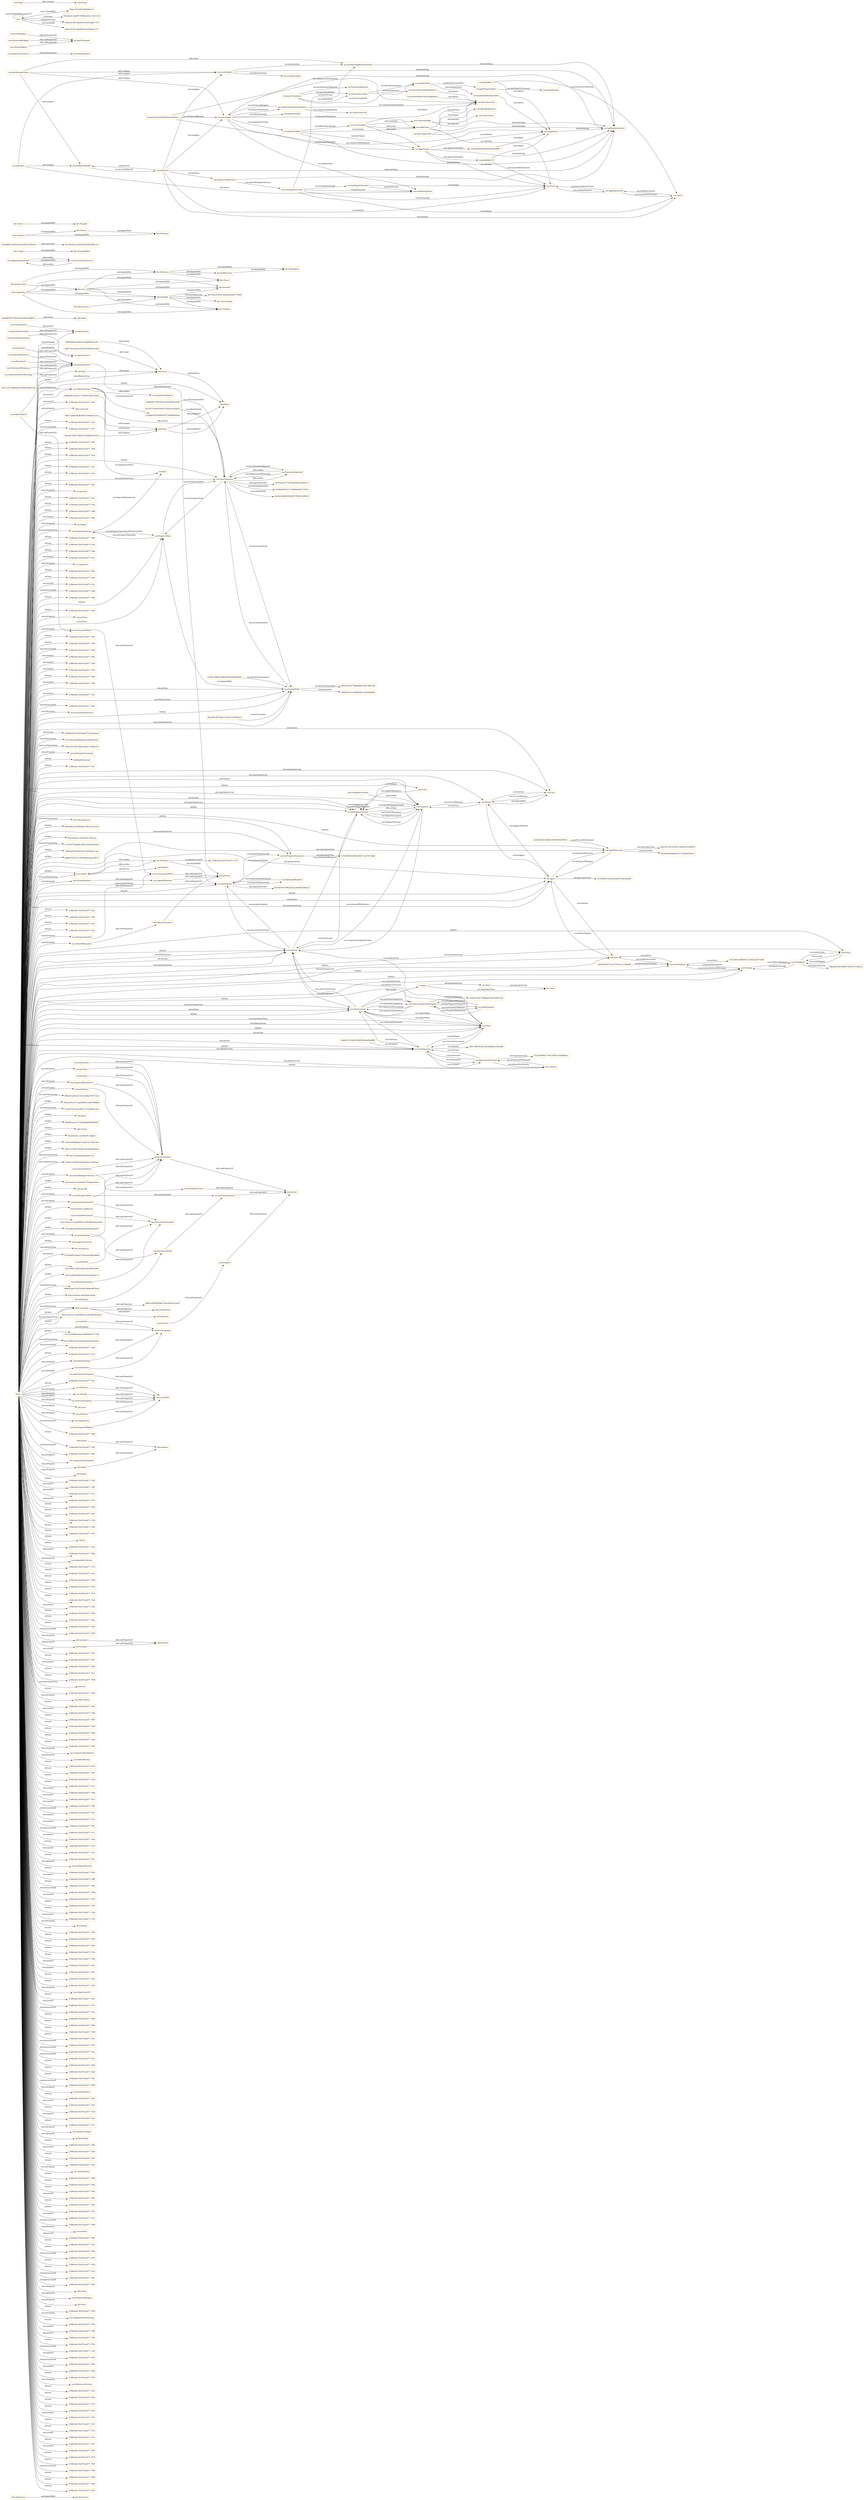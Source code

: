 digraph ar2dtool_diagram { 
rankdir=LR;
size="1501"
node [shape = rectangle, color="orange"]; "bhv:Dominance" "afb0170b16ae61f3b502109b5d632ab4" "odrl:Action" "7b9b89cd43210f3180a8772212e6aea9" "831194ba1ff5f49e0b14ce04f012015f" "odrl:LeftOperand" "192b163e7f5a7082eceb8a112949c255" "odrl:RightOperand" "9ba346a387784ba7125faf17d298a91a" "25f0d03677d635f6c2aa9ad50621d590" "vae:PropertyTaxonomy" "bhv:PersonalFocus" "bhv:Hedonism" "d84e49bac2919fbb6de748acb352a759" "1e730d9db3e63f3a689172a333f13d40" "vae:NodeImportance" "1ca9dae5d7dc0d939a3f734449bdd2ee" "http://xmlns.com/foaf/0.1/Person" "bhv:Universalism" "96aeab78ebe7cdb0ce1c2db06eae2b5b" "a17d35275ab669128f14c21a818c4d41" "vae:Value" "bhv:Stimulation" "odrl:Policy" "bhv:Achievement" "bhv:Value" "7bd8e2497846a476ac752f5de9c5c3ac" "b95e547a812e236315994901ab2f8039" "a627ce2073f6ebdacf79b940556b23a9" "odrl:Operator" "68d8c03d257e114f7edf20424a218973" "b97822a0e377d7f56fd5d041fa992175" "vae:VaeProperty" "ad5bd8383d328d8a70f4f5059429fb21" "406a3f1a2db3213e53a39bae792715a0" "vae:Outcome" "d02c72487f93527a6198a082e356546b" "http://www.w3.org/2006/vcard/ns#Agent" "vae:MultiInputOutcome" "vae:AlignmentStatement" "bhv:Dependability" "51d3407651bb1ad672e7355db9c2a5bc" "ae4182cb6c14c5016f58349050f612c1" "bhv:Caring" "ed86a08a73e4e311178b767edee76503" "odrl:Asset" "bhv:Nature" "vae:Generalization" "0a88c8062aa8abb142afbf6f30c8a29c" "vae:Context" "vae:VaeStatement" "vae:ActionOnState" "3e192dd531e820cee2ad75c28cda380c" "7e5a5e9df9b1779c2188531d3d6bfda6" "dul:Agent" "vae:ValueTaxonomy" "f909f63eae3117c44b6db89fc9690887" "bhv:Security" "vae:ConceptNode" "e50bbd181f4c115c86684eb917cf5efc" "rdfs:Literal" "bhv:Tolerance" "vae:System" "bhv:Humility" "98d5a109508b3bfe734a14d5b1a14c6c" "dee4ec5bd620456e87478b612cd86c55" "http://xmlns.com/foaf/0.1/Agent" "odrl:Party" "158ac0a00fb6abb75cd24141744278c4" "14315494108069675c595932f2871806" "vae:Norm" "34610ce7b5fe19a642128c4498dbdb3b" "bhv:GrowthAndAnxietyFree" "b359015c59656265edeb818a33ff7bbc" "fad2466504178f53e9a10401ba0f821e" "vae:User" "vae:Sequence" "vae:AgentStatement" "http://xmlns.com/foaf/0.1/Organization" "bhv:Tradition" "vae:VaeObject" "vc:Value" "8d7a67d67348b2e50a1a0d4841868a33" "b9a6c32752ab250440822a0a49e66ff8" "vae:TaxonomyAlignment" "xsd:anyURI" "vae:Strategy" "ea506c308807af00bc9820e483684295" "bhv:Benevolence" "vae:Agent" "80f5423818778dbd9402c4bcc368c1b0" "vae:FinalInputOutcome" "bhv:Conformity" "vae:Action" "http://schema.org/Person" "http://www.w3.org/2006/vcard/ns#Organization" "072acf4fc8aad0b459cdba0306ada639" "ff6d17da8e656d83987f379402ec1e3e" "bhv:Resources" "4ef7d3ac23e95231fb6b2b24de779869" "83a8488f7be445d55cf224935074618e" "vae:AwarenessStatement" "vae:ActingAgent" "odrl:LogicalConstraint" "vae:ValueConcept" "vae:PropertyNode" "vae:ValueProperty" "vae:ValueComparisonStatement" "dul:Event" "e8369124af17406bbdd7481818f57aaf" "vae:Criterion" "bhv:Thought" "58beb52f1fec440bf7c6d3b7b136b2c2" "vae:State" "bhv:Face" "vae:VaePropertyStatement" "2fd56f0edb475cfa7795eaea7c390668" "bhv:SocialFocus" "54726d497b3da43735b1bdc596ea9b64" "e004e97ace4c3d9dd3d1c5aa83f6b8dd" "odrl:Constraint" "vae:OptimizedProperty" "182c938d7c29852fb69a3dc6f40ce86d" "bhv:Action" "edc3cacf6d634f0b5e91dd554a0d0e72" "odrl:Rule" "bhv:Power" "vae:ImportanceRelation" "88845d2ad15021914d3c80b4c987de0e" "be534715ee912ef41d7183eeace2de03" "http://schema.org/Organization" "48343fab304bd0ab7fc7edc88e65d1e5" "http://www.w3.org/2006/vcard/ns#Individual" "37314278288ceb0232b80082fd71776b" "vae:ArgumentStatement" "bhv:SelfDirection" "bhv:Concern" "bhv:SelfProtectionAndAnxietyAvoidance" ; /*classes style*/
	"bhv:Action" -> "bhv:Thought" [ label = "owl:disjointWith" ];
	"vae:isInputOfSequence" -> "dul:isProperPartOf" [ label = "rdfs:subPropertyOf" ];
	"dul:isProperPartOf" -> "dul:isPartOf" [ label = "rdfs:subPropertyOf" ];
	"vae:hasConceptNode" -> "vae:hasTaxonomyNode" [ label = "rdfs:subPropertyOf" ];
	"vae:ConceptNode" -> "vae:PropertyNode" [ label = "owl:disjointWith" ];
	"vae:argumentAlign" -> "vae:criterionAlign" [ label = "vae:isBasedOnCriterion" ];
	"vae:argumentAlign" -> "vae:alignPremise" [ label = "vae:hasPremise" ];
	"vae:argumentAlign" -> "vae:alignClaim" [ label = "vae:hasClaim" ];
	"vae:argumentAlign" -> "vae:taxProblemContext" [ label = "dul:hasSetting" ];
	"vae:isTaxonomyNodeOf" -> "dul:isPartOf" [ label = "rdfs:subPropertyOf" ];
	"vae:proposesStatement" -> "dul:conceptualizes" [ label = "rdfs:subPropertyOf" ];
	"vae:ArgumentStatement" -> "7e5a5e9df9b1779c2188531d3d6bfda6" [ label = "owl:equivalentClass" ];
	"vae:hasTaxonomyNode" -> "dul:hasPart" [ label = "rdfs:subPropertyOf" ];
	"vae:giniPropertyNode" -> "vae:giniIndexProp" [ label = "vae:hasPropertyTaxonomy" ];
	"vae:benvolenceNodeImportance" -> "vae:benevolenceTax" [ label = "dul:isAbout" ];
	"vae:directlyGeneralizes" -> "vae:generalizes" [ label = "rdfs:subPropertyOf" ];
	"vae:multiInputOutcome2" -> "vae:actOfPayingTaxes" [ label = "vae:hasOutcome" ];
	"vae:multiInputOutcome2" -> "vae:state2" [ label = "vae:hasInput" ];
	"bhv:Hedonism" -> "bhv:Stimulation" [ label = "owl:disjointWith" ];
	"bhv:Hedonism" -> "bhv:SelfDirection" [ label = "owl:disjointWith" ];
	"bhv:Hedonism" -> "bhv:Power" [ label = "owl:disjointWith" ];
	"vae:isPremiseOf" -> "dul:isProperPartOf" [ label = "rdfs:subPropertyOf" ];
	"vae:isTestedInStatement" -> "vae:isPresentInStatement" [ label = "rdfs:subPropertyOf" ];
	"vae:giniIndex0_3" -> "vae:state1" [ label = "vae:measuredOnOutcome" ];
	"vae:giniIndex0_3" -> "vae:equalityTax" [ label = "dul:isAbout" ];
	"vae:madeByAgent" -> "dul:hasParticipant" [ label = "rdfs:subPropertyOf" ];
	"vae:isOutcomeOfSequence" -> "dul:isProperPartOf" [ label = "rdfs:subPropertyOf" ];
	"vae:hasInput" -> "dul:hasProperPart" [ label = "rdfs:subPropertyOf" ];
	"vae:hasUser" -> "vae:hasAgent" [ label = "rdfs:subPropertyOf" ];
	"vae:equalityTax" -> "vae:taxProblemContext" [ label = "dul:hasSetting" ];
	"bhv:SelfDirection" -> "bhv:Stimulation" [ label = "owl:disjointWith" ];
	"vae:hasActionOnState" -> "dul:hasProperPart" [ label = "rdfs:subPropertyOf" ];
	"vae:AgentStatement" -> "b95e547a812e236315994901ab2f8039" [ label = "owl:equivalentClass" ];
	"vae:hasPropertyNode" -> "vae:hasTaxonomyNode" [ label = "rdfs:subPropertyOf" ];
	"vae:hasPropertyNode" -> "dul:hasProperPart" [ label = "rdfs:subPropertyOf" ];
	"vae:payMinimumTaxes" -> "vae:problemModeller" [ label = "odrl:assigner" ];
	"vae:payMinimumTaxes" -> "vae:payerAgent" [ label = "odrl:assignee" ];
	"vae:payMinimumTaxes" -> "vae:evaderAgent" [ label = "odrl:assignee" ];
	"vae:payMinimumTaxes" -> "vae:actOfPayingMiniumumTaxes" [ label = "odrl:action" ];
	"vae:equalityNode" -> "vae:equalityNodeImportance" [ label = "vae:hasImportance" ];
	"vae:equalityNode" -> "vae:giniPropertyNode" [ label = "vae:directlyGeneralizes" ];
	"vae:hasPropertyOfSuperior" -> "vae:coversItem" [ label = "rdfs:subPropertyOf" ];
	"vae:isPropertyNodeOf" -> "vae:isTaxonomyNodeOf" [ label = "rdfs:subPropertyOf" ];
	"vae:hasOutcome" -> "dul:hasProperPart" [ label = "rdfs:subPropertyOf" ];
	"vae:alignPremise" -> "vae:equalityTax" [ label = "vae:withValue" ];
	"vae:alignPremise" -> "vae:state2" [ label = "vae:onEntity" ];
	"vae:alignPremise" -> "vae:giniIndexSatisfiedThreshold0_7" [ label = "vae:expressesProperty" ];
	"vae:alignPremise" -> "vae:giniIndex0_9" [ label = "vae:expressesProperty" ];
	"vae:alignPremise" -> "vae:taxProblemContext" [ label = "dul:hasSetting" ];
	"bhv:Dominance" -> "bhv:Resources" [ label = "owl:disjointWith" ];
	"vae:isEntityOf" -> "vae:isPresentInStatement" [ label = "rdfs:subPropertyOf" ];
	"vae:Value" -> "bhv:Value" [ label = "owl:equivalentClass" ];
	"vae:MultiInputOutcome" -> "vae:Sequence" [ label = "rdfs:seeAlso" ];
	"vae:propertyExpressedAt" -> "vae:isPresentInStatement" [ label = "rdfs:subPropertyOf" ];
	"vae:payerAgent" -> "vae:importanceRelationTaxPayer" [ label = "vae:proposesStatement" ];
	"vae:payerAgent" -> "vae:argumentAlign" [ label = "vae:proposesStatement" ];
	"vae:payerAgent" -> "vae:alignPremise" [ label = "vae:proposesStatement" ];
	"vae:payerAgent" -> "vae:alignClaim" [ label = "vae:proposesStatement" ];
	"vae:payerAgent" -> "vae:actOfPayingTaxes" [ label = "vae:makesAction" ];
	"vae:payerAgent" -> "vae:payerStrategy" [ label = "vae:followsStrategy" ];
	"vae:payerAgent" -> "vae:taxProblemContext" [ label = "dul:hasSetting" ];
	"vae:hasState" -> "dul:isParticipantIn" [ label = "rdfs:subPropertyOf" ];
	"vae:AwarenessStatement" -> "vae:AlignmentStatement" [ label = "rdfs:seeAlso" ];
	"vae:isConceptNodeOf" -> "vae:isTaxonomyNodeOf" [ label = "rdfs:subPropertyOf" ];
	"bhv:Caring" -> "bhv:Dependability" [ label = "owl:disjointWith" ];
	"vae:payTaxes" -> "vae:problemModeller" [ label = "odrl:assigner" ];
	"vae:payTaxes" -> "vae:evaderAgent" [ label = "odrl:assignee" ];
	"vae:payTaxes" -> "vae:actOfPayingTaxes" [ label = "odrl:action" ];
	"vae:hasRootNode" -> "vae:hasConceptNode" [ label = "rdfs:subPropertyOf" ];
	"vae:hasRootNode" -> "dul:hasProperPart" [ label = "rdfs:subPropertyOf" ];
	"vae:isAgentOfSystem" -> "dul:isPartOf" [ label = "rdfs:subPropertyOf" ];
	"vae:aggregationSum" -> "vae:state2" [ label = "vae:measuredOnOutcome" ];
	"vae:aggregationSum" -> "vae:state1" [ label = "vae:measuredOnOutcome" ];
	"vae:ValueConcept" -> "vc:Value" [ label = "rdfs:seeAlso" ];
	"vae:state1" -> "vae:aggregationSum" [ label = "vae:satisfiesProperty" ];
	"vae:ActingAgent" -> "58beb52f1fec440bf7c6d3b7b136b2c2" [ label = "owl:equivalentClass" ];
	"vae:isInputOutcomeOf" -> "dul:isPartOf" [ label = "rdfs:subPropertyOf" ];
	"bhv:Concern" -> "bhv:Tolerance" [ label = "owl:disjointWith" ];
	"bhv:Concern" -> "bhv:Nature" [ label = "owl:disjointWith" ];
	"vae:payerTaxonomy" -> "vae:taxonomAlignment" [ label = "vae:hasTaxonomyAlignment" ];
	"vae:payerTaxonomy" -> "vae:benevolenceNode" [ label = "vae:hasRootNode" ];
	"vae:payerTaxonomy" -> "vae:equalityNode" [ label = "vae:hasConceptNode" ];
	"vae:payerTaxonomy" -> "vae:benevolenceNode" [ label = "vae:hasConceptNode" ];
	"vae:giniIndex0_9" -> "vae:state2" [ label = "vae:measuredOnOutcome" ];
	"vae:giniIndex0_9" -> "vae:equalityTax" [ label = "dul:isAbout" ];
	"vae:isRootNodeOf" -> "vae:isConceptNodeOf" [ label = "rdfs:subPropertyOf" ];
	"vae:isRootNodeOf" -> "dul:isProperPartOf" [ label = "rdfs:subPropertyOf" ];
	"vae:problemModeller" -> "vae:taxSystem" [ label = "vae:isUserOfSystem" ];
	"vae:expressesProperty" -> "vae:coversItem" [ label = "rdfs:subPropertyOf" ];
	"vae:directlyParticularizes" -> "vae:particularizes" [ label = "rdfs:subPropertyOf" ];
	"vae:taxSystem" -> "vae:problemModeller" [ label = "vae:hasUser" ];
	"vae:taxSystem" -> "vae:sequenceOfOutcomes" [ label = "vae:hasTrace" ];
	"vae:taxSystem" -> "vae:state2" [ label = "vae:hasState" ];
	"vae:taxSystem" -> "vae:state1" [ label = "vae:hasState" ];
	"vae:taxSystem" -> "vae:payerAgent" [ label = "vae:hasAgent" ];
	"vae:taxSystem" -> "vae:evaderAgent" [ label = "vae:hasAgent" ];
	"vae:taxSystem" -> "vae:taxProblemContext" [ label = "dul:hasSetting" ];
	"vae:hasAgent" -> "dul:hasPart" [ label = "rdfs:subPropertyOf" ];
	"vae:isFollowedByAgent" -> "dul:hasParticipant" [ label = "rdfs:subPropertyOf" ];
	"bhv:Nature" -> "bhv:Tolerance" [ label = "owl:disjointWith" ];
	"vae:criterionAlign" -> "vae:alignPremise" [ label = "odrl:target" ];
	"vae:criterionAlign" -> "vae:constraintAlign" [ label = "odrl:constraint" ];
	"vae:criterionAlign" -> "vae:alignClaim" [ label = "odrl:action" ];
	"vae:criterionAlign" -> "vae:benevolenceTax" [ label = "dul:isAbout" ];
	"vae:ValueComparisonStatement" -> "e8369124af17406bbdd7481818f57aaf" [ label = "owl:equivalentClass" ];
	"vae:ValueTaxonomy" -> "vae:TaxonomyAlignment" [ label = "rdfs:seeAlso" ];
	"vae:ValueTaxonomy" -> "b97822a0e377d7f56fd5d041fa992175" [ label = "owl:equivalentClass" ];
	"vae:importanceRelationTaxPayer" -> "vae:payerAgent" [ label = "vae:isProposedByAgent" ];
	"vae:importanceRelationTaxPayer" -> "vae:benevolenceTax" [ label = "vae:comparisonHasSuperior" ];
	"vae:importanceRelationTaxPayer" -> "vae:achievementTax" [ label = "vae:comparisonHasInferior" ];
	"vae:System" -> "vae:User" [ label = "owl:disjointWith" ];
	"vae:followsStrategy" -> "dul:isParticipantIn" [ label = "rdfs:subPropertyOf" ];
	"vae:hasPropertyOfInferior" -> "vae:coversItem" [ label = "rdfs:subPropertyOf" ];
	"vae:composedBySequence" -> "dul:hasProperPart" [ label = "rdfs:subPropertyOf" ];
	"vae:isActionOnStateOfStrategy" -> "dul:isProperPartOf" [ label = "rdfs:subPropertyOf" ];
	"dul:hasProperPart" -> "dul:hasPart" [ label = "rdfs:subPropertyOf" ];
	"vae:startsWithInputOutcome" -> "vae:hasInputOutcome" [ label = "rdfs:subPropertyOf" ];
	"vae:startsWithInputOutcome" -> "dul:hasProperPart" [ label = "rdfs:subPropertyOf" ];
	"bhv:Humility" -> "bhv:Universalism" [ label = "owl:disjointWith" ];
	"bhv:Humility" -> "bhv:Tradition" [ label = "owl:disjointWith" ];
	"bhv:Humility" -> "bhv:Security" [ label = "owl:disjointWith" ];
	"bhv:Humility" -> "4ef7d3ac23e95231fb6b2b24de779869" [ label = "owl:equivalentClass" ];
	"vae:FinalInputOutcome" -> "vae:Sequence" [ label = "rdfs:seeAlso" ];
	"odrl:target" -> "odrl:relation" [ label = "rdfs:subPropertyOf" ];
	"vae:benevolenceDef" -> "vae:benevolenceTax" [ label = "dul:satisfies" ];
	"vae:benevolenceDef" -> "vae:taxProblemContext" [ label = "dul:hasSetting" ];
	"vae:makesAction" -> "dul:isParticipantIn" [ label = "rdfs:subPropertyOf" ];
	"vae:withValue" -> "vae:coversItem" [ label = "rdfs:subPropertyOf" ];
	"vae:constraintAlign" -> "vae:sameContext" [ label = "odrl:operator" ];
	"vae:constraintAlign" -> "vae:logicalImplication" [ label = "odrl:operator" ];
	"vae:VaeObject" -> "vae:Context" [ label = "rdfs:seeAlso" ];
	"vae:VaeObject" -> "-2398cda9:18c67b2a677:-7f7f" [ label = "owl:disjointUnionOf" ];
	"vae:VaeObject" -> "vae:VaeProperty" [ label = "owl:disjointWith" ];
	"vae:TaxonomyAlignment" -> "vae:ValueTaxonomy" [ label = "rdfs:seeAlso" ];
	"vae:generalizationRelationTaxPayer" -> "vae:payerAgent" [ label = "vae:isProposedByAgent" ];
	"vae:generalizationRelationTaxPayer" -> "vae:benevolenceTax" [ label = "vae:comparisonHasSuperior" ];
	"vae:generalizationRelationTaxPayer" -> "vae:equalityTax" [ label = "vae:comparisonHasInferior" ];
	"bhv:Achievement" -> "bhv:Hedonism" [ label = "owl:disjointWith" ];
	"bhv:Achievement" -> "bhv:Face" [ label = "owl:disjointWith" ];
	"vae:alignClaim" -> "vae:benevolenceTax" [ label = "vae:withValue" ];
	"vae:alignClaim" -> "vae:state2" [ label = "vae:onEntity" ];
	"vae:alignClaim" -> "vae:taxProblemContext" [ label = "dul:hasSetting" ];
	"vae:actOfPayingMiniumumTaxes" -> "vae:taxProblemContext" [ label = "dul:hasSetting" ];
	"vae:NodeImportance" -> "vae:ValueTaxonomy" [ label = "rdfs:seeAlso" ];
	"vae:NodeImportance" -> "vae:ImportanceRelation" [ label = "rdfs:seeAlso" ];
	"vae:multiInputOutcome1" -> "vae:multiInputOutcome2" [ label = "vae:nextInputOutcome" ];
	"vae:multiInputOutcome1" -> "vae:state2" [ label = "vae:hasOutcome" ];
	"vae:multiInputOutcome1" -> "vae:actOfPayingTaxes" [ label = "vae:hasOutcome" ];
	"vae:multiInputOutcome1" -> "vae:actOfPayingMiniumumTaxes" [ label = "vae:hasOutcome" ];
	"vae:multiInputOutcome1" -> "vae:state1" [ label = "vae:hasInput" ];
	"vae:Action" -> "vae:ActingAgent" [ label = "rdfs:seeAlso" ];
	"vae:isValuedInStatement" -> "vae:isPresentInStatement" [ label = "rdfs:subPropertyOf" ];
	"vae:sequenceOfOutcomes" -> "vae:multiInputOutcome1" [ label = "vae:startsWithInputOutcome" ];
	"vae:sequenceOfOutcomes" -> "vae:taxProblemContext" [ label = "dul:hasSetting" ];
	"odrl:output" -> "odrl:relation" [ label = "rdfs:subPropertyOf" ];
	"vae:withNorm" -> "vae:coversItem" [ label = "rdfs:subPropertyOf" ];
	"vae:isClaimOf" -> "dul:isProperPartOf" [ label = "rdfs:subPropertyOf" ];
	"vae:hasInputOutcome" -> "dul:hasPart" [ label = "rdfs:subPropertyOf" ];
	"vae:evaderAgent" -> "vae:actOfPayingMiniumumTaxes" [ label = "vae:makesAction" ];
	"vae:evaderAgent" -> "vae:evaderStrategy" [ label = "vae:followsStrategy" ];
	"vae:evaderAgent" -> "vae:taxProblemContext" [ label = "dul:hasSetting" ];
	"vae:" -> "https://chowlk.linkeddata.es" [ label = "mod:createdWith" ];
	"vae:" -> "http://purl.org/NET/rdflicense/cc-by4.0.ttl" [ label = "dc:license" ];
	"vae:" -> "vae:" [ label = "vann:preferredNamespaceUri" ];
	"vae:" -> "https://w3id.org/def/vaeontology/1.0.0" [ label = "owl:priorVersion" ];
	"vae:" -> "https://w3id.org/def/vaeontology/1.0.1" [ label = "owl:versionIRI" ];
	"bhv:Conformity" -> "bhv:Tradition" [ label = "owl:disjointWith" ];
	"bhv:Conformity" -> "bhv:Security" [ label = "owl:disjointWith" ];
	"bhv:Conformity" -> "bhv:Humility" [ label = "owl:disjointWith" ];
	"bhv:Conformity" -> "bhv:Face" [ label = "owl:disjointWith" ];
	"vae:isStateOfAgent" -> "dul:hasParticipant" [ label = "rdfs:subPropertyOf" ];
	"vae:Generalization" -> "vae:generalizes" [ label = "rdfs:seeAlso" ];
	"vae:Context" -> "vae:VaeObject" [ label = "rdfs:seeAlso" ];
	"NULL" -> "-2398cda9:18c67b2a677:-7f63" [ label = "rdf:rest" ];
	"NULL" -> "-2398cda9:18c67b2a677:-7ffc" [ label = "owl:unionOf" ];
	"NULL" -> "vae:VaeStatement" [ label = "owl:onClass" ];
	"NULL" -> "-2398cda9:18c67b2a677:-7fc1" [ label = "owl:unionOf" ];
	"NULL" -> "vae:hasConceptNode" [ label = "owl:onProperty" ];
	"NULL" -> "-2398cda9:18c67b2a677:-7f79" [ label = "owl:unionOf" ];
	"NULL" -> "-2398cda9:18c67b2a677:-7fd6" [ label = "rdf:rest" ];
	"NULL" -> "bhv:PersonalFocus" [ label = "owl:someValuesFrom" ];
	"NULL" -> "-2398cda9:18c67b2a677:-7f67" [ label = "rdf:rest" ];
	"NULL" -> "-2398cda9:18c67b2a677:-7f54" [ label = "rdf:rest" ];
	"NULL" -> "-2398cda9:18c67b2a677:-7fa6" [ label = "rdf:rest" ];
	"NULL" -> "-2398cda9:18c67b2a677:-7ff7" [ label = "rdf:rest" ];
	"NULL" -> "rdf:nil" [ label = "rdf:rest" ];
	"NULL" -> "-2398cda9:18c67b2a677:-7f5a" [ label = "rdf:rest" ];
	"NULL" -> "-2398cda9:18c67b2a677:-7fb4" [ label = "owl:unionOf" ];
	"NULL" -> "072acf4fc8aad0b459cdba0306ada639" [ label = "rdf:first" ];
	"NULL" -> "vae:isBasedOnCriterion" [ label = "owl:onProperty" ];
	"NULL" -> "-2398cda9:18c67b2a677:-7f75" [ label = "rdf:rest" ];
	"NULL" -> "-2398cda9:18c67b2a677:-7fea" [ label = "rdf:rest" ];
	"NULL" -> "vae:ConceptNode" [ label = "rdf:first" ];
	"NULL" -> "-2398cda9:18c67b2a677:-7f58" [ label = "rdf:rest" ];
	"NULL" -> "-2398cda9:18c67b2a677:-7f7b" [ label = "rdf:rest" ];
	"NULL" -> "vae:PropertyNode" [ label = "rdf:first" ];
	"NULL" -> "-2398cda9:18c67b2a677:-7fc0" [ label = "rdf:rest" ];
	"NULL" -> "-2398cda9:18c67b2a677:-7fcd" [ label = "rdf:rest" ];
	"NULL" -> "-2398cda9:18c67b2a677:-7f8a" [ label = "owl:unionOf" ];
	"NULL" -> "-2398cda9:18c67b2a677:-7f96" [ label = "rdf:rest" ];
	"NULL" -> "-2398cda9:18c67b2a677:-7fba" [ label = "rdf:rest" ];
	"NULL" -> "-2398cda9:18c67b2a677:-7fe8" [ label = "rdf:rest" ];
	"NULL" -> "-2398cda9:18c67b2a677:-7fb9" [ label = "owl:intersectionOf" ];
	"NULL" -> "odrl:assignee" [ label = "owl:onProperty" ];
	"NULL" -> "-2398cda9:18c67b2a677:-7f81" [ label = "owl:unionOf" ];
	"NULL" -> "-2398cda9:18c67b2a677:-7f9c" [ label = "rdf:rest" ];
	"NULL" -> "vae:particularizes" [ label = "owl:onProperty" ];
	"NULL" -> "vae:ConceptNode" [ label = "owl:someValuesFrom" ];
	"NULL" -> "vae:expressesProperty" [ label = "owl:onProperty" ];
	"NULL" -> "-2398cda9:18c67b2a677:-7f5b" [ label = "owl:members" ];
	"NULL" -> "-2398cda9:18c67b2a677:-7fe1" [ label = "rdf:rest" ];
	"NULL" -> "7bd8e2497846a476ac752f5de9c5c3ac" [ label = "rdf:first" ];
	"NULL" -> "-2398cda9:18c67b2a677:-7fb8" [ label = "rdf:rest" ];
	"NULL" -> "owl:real" [ label = "owl:someValuesFrom" ];
	"NULL" -> "-2398cda9:18c67b2a677:-7fdb" [ label = "rdf:rest" ];
	"NULL" -> "vae:VaePropertyStatement" [ label = "rdf:first" ];
	"NULL" -> "vae:reflectsValue" [ label = "owl:onProperty" ];
	"NULL" -> "odrl:LogicalConstraint" [ label = "rdf:first" ];
	"NULL" -> "-2398cda9:18c67b2a677:-7fbe" [ label = "rdf:rest" ];
	"NULL" -> "-2398cda9:18c67b2a677:-7fd8" [ label = "owl:unionOf" ];
	"NULL" -> "-2398cda9:18c67b2a677:-7f87" [ label = "rdf:rest" ];
	"NULL" -> "-2398cda9:18c67b2a677:-7fd9" [ label = "rdf:rest" ];
	"NULL" -> "vae:onEntity" [ label = "owl:onProperty" ];
	"NULL" -> "http://xmlns.com/foaf/0.1/Person" [ label = "rdf:first" ];
	"NULL" -> "-2398cda9:18c67b2a677:-7f8d" [ label = "rdf:rest" ];
	"NULL" -> "-2398cda9:18c67b2a677:-7fd2" [ label = "rdf:rest" ];
	"NULL" -> "-2398cda9:18c67b2a677:-7fdf" [ label = "rdf:rest" ];
	"NULL" -> "vae:comparisonHasInferior" [ label = "owl:onProperty" ];
	"NULL" -> "dul:Agent" [ label = "rdf:first" ];
	"NULL" -> "vae:abidesByValue" [ label = "owl:onProperty" ];
	"NULL" -> "vae:isUserOfSystem" [ label = "owl:onProperty" ];
	"NULL" -> "-2398cda9:18c67b2a677:-7f5d" [ label = "rdf:rest" ];
	"NULL" -> "-2398cda9:18c67b2a677:-7ff3" [ label = "rdf:rest" ];
	"NULL" -> "vae:ActionOnState" [ label = "rdf:first" ];
	"NULL" -> "vae:Criterion" [ label = "owl:allValuesFrom" ];
	"NULL" -> "http://www.w3.org/2006/vcard/ns#Agent" [ label = "rdf:first" ];
	"NULL" -> "-2398cda9:18c67b2a677:-7fed" [ label = "rdf:rest" ];
	"NULL" -> "odrl:Constraint" [ label = "owl:allValuesFrom" ];
	"NULL" -> "vae:PropertyNode" [ label = "owl:onClass" ];
	"NULL" -> "-2398cda9:18c67b2a677:-7f7e" [ label = "rdf:rest" ];
	"NULL" -> "bhv:GrowthAndAnxietyFree" [ label = "owl:someValuesFrom" ];
	"NULL" -> "vae:Strategy" [ label = "owl:someValuesFrom" ];
	"NULL" -> "vae:withValue" [ label = "owl:onProperty" ];
	"NULL" -> "-2398cda9:18c67b2a677:-7f84" [ label = "owl:unionOf" ];
	"NULL" -> "-2398cda9:18c67b2a677:-7fc3" [ label = "owl:unionOf" ];
	"NULL" -> "-2398cda9:18c67b2a677:-7ff4" [ label = "owl:unionOf" ];
	"NULL" -> "vae:ConceptNode" [ label = "owl:onClass" ];
	"NULL" -> "vae:Action" [ label = "rdf:first" ];
	"NULL" -> "-2398cda9:18c67b2a677:-7fac" [ label = "owl:intersectionOf" ];
	"NULL" -> "-2398cda9:18c67b2a677:-7fca" [ label = "owl:unionOf" ];
	"NULL" -> "vae:MultiInputOutcome" [ label = "owl:someValuesFrom" ];
	"NULL" -> "34610ce7b5fe19a642128c4498dbdb3b" [ label = "rdf:first" ];
	"NULL" -> "-2398cda9:18c67b2a677:-7ffa" [ label = "owl:unionOf" ];
	"NULL" -> "-2398cda9:18c67b2a677:-7f71" [ label = "owl:intersectionOf" ];
	"NULL" -> "-2398cda9:18c67b2a677:-7fad" [ label = "owl:unionOf" ];
	"NULL" -> "vae:Sequence" [ label = "owl:someValuesFrom" ];
	"NULL" -> "http://www.w3.org/2006/vcard/ns#Individual" [ label = "rdf:first" ];
	"NULL" -> "vae:startsWithInputOutcome" [ label = "owl:onProperty" ];
	"NULL" -> "-2398cda9:18c67b2a677:-7f70" [ label = "rdf:rest" ];
	"NULL" -> "68d8c03d257e114f7edf20424a218973" [ label = "rdf:first" ];
	"NULL" -> "-2398cda9:18c67b2a677:-7fee" [ label = "owl:unionOf" ];
	"NULL" -> "-2398cda9:18c67b2a677:-7f91" [ label = "rdf:rest" ];
	"NULL" -> "vae:Agent" [ label = "owl:onClass" ];
	"NULL" -> "vae:Agent" [ label = "owl:someValuesFrom" ];
	"NULL" -> "vae:isStartOfSequence" [ label = "owl:onProperty" ];
	"NULL" -> "vae:nextInputOutcome" [ label = "owl:onProperty" ];
	"NULL" -> "-2398cda9:18c67b2a677:-7fb3" [ label = "rdf:rest" ];
	"NULL" -> "vae:Sequence" [ label = "owl:onClass" ];
	"NULL" -> "vae:hasRootNode" [ label = "owl:onProperty" ];
	"NULL" -> "-2398cda9:18c67b2a677:-7ff8" [ label = "owl:unionOf" ];
	"NULL" -> "vae:ValueTaxonomy" [ label = "rdf:first" ];
	"NULL" -> "-2398cda9:18c67b2a677:-7f82" [ label = "rdf:rest" ];
	"NULL" -> "-2398cda9:18c67b2a677:-7f9b" [ label = "owl:intersectionOf" ];
	"NULL" -> "-2398cda9:18c67b2a677:-7f76" [ label = "owl:unionOf" ];
	"NULL" -> "vae:Outcome" [ label = "owl:someValuesFrom" ];
	"NULL" -> "dul:isParticipantIn" [ label = "owl:onProperty" ];
	"NULL" -> "-2398cda9:18c67b2a677:-7f5f" [ label = "rdf:rest" ];
	"NULL" -> "http://schema.org/Organization" [ label = "rdf:first" ];
	"NULL" -> "-2398cda9:18c67b2a677:-7fa4" [ label = "rdf:rest" ];
	"NULL" -> "-2398cda9:18c67b2a677:-7f55" [ label = "owl:members" ];
	"NULL" -> "vae:NodeImportance" [ label = "owl:onClass" ];
	"NULL" -> "bhv:attitude" [ label = "owl:onProperty" ];
	"NULL" -> "vae:Norm" [ label = "rdf:first" ];
	"NULL" -> "-2398cda9:18c67b2a677:-7f56" [ label = "rdf:rest" ];
	"NULL" -> "-2398cda9:18c67b2a677:-7f94" [ label = "rdf:rest" ];
	"NULL" -> "-2398cda9:18c67b2a677:-7fe6" [ label = "rdf:rest" ];
	"NULL" -> "vae:VaeProperty" [ label = "rdf:first" ];
	"NULL" -> "-2398cda9:18c67b2a677:-7f9a" [ label = "rdf:rest" ];
	"NULL" -> "-2398cda9:18c67b2a677:-7fb6" [ label = "rdf:rest" ];
	"NULL" -> "-2398cda9:18c67b2a677:-7ff2" [ label = "owl:unionOf" ];
	"NULL" -> "-2398cda9:18c67b2a677:-7f61" [ label = "owl:members" ];
	"NULL" -> "http://xmlns.com/foaf/0.1/Organization" [ label = "rdf:first" ];
	"NULL" -> "vae:Context" [ label = "rdf:first" ];
	"NULL" -> "vae:generalizes" [ label = "owl:onProperty" ];
	"NULL" -> "vae:Outcome" [ label = "owl:onClass" ];
	"NULL" -> "-2398cda9:18c67b2a677:-7fbc" [ label = "rdf:rest" ];
	"NULL" -> "-2398cda9:18c67b2a677:-7f85" [ label = "rdf:rest" ];
	"NULL" -> "rdfs:Literal" [ label = "rdf:first" ];
	"NULL" -> "vae:isImportanceOf" [ label = "owl:onProperty" ];
	"NULL" -> "-2398cda9:18c67b2a677:-7fd7" [ label = "rdf:rest" ];
	"NULL" -> "-2398cda9:18c67b2a677:-7f73" [ label = "owl:unionOf" ];
	"NULL" -> "-2398cda9:18c67b2a677:-7fa3" [ label = "owl:intersectionOf" ];
	"NULL" -> "-2398cda9:18c67b2a677:-7f68" [ label = "rdf:rest" ];
	"NULL" -> "-2398cda9:18c67b2a677:-7f8b" [ label = "rdf:rest" ];
	"NULL" -> "-2398cda9:18c67b2a677:-7fd0" [ label = "rdf:rest" ];
	"NULL" -> "51d3407651bb1ad672e7355db9c2a5bc" [ label = "owl:allValuesFrom" ];
	"NULL" -> "-2398cda9:18c67b2a677:-7fa7" [ label = "rdf:rest" ];
	"NULL" -> "vae:ConceptNode" [ label = "owl:allValuesFrom" ];
	"NULL" -> "a17d35275ab669128f14c21a818c4d41" [ label = "owl:someValuesFrom" ];
	"NULL" -> "-2398cda9:18c67b2a677:-7f97" [ label = "owl:intersectionOf" ];
	"NULL" -> "-2398cda9:18c67b2a677:-7fdc" [ label = "owl:intersectionOf" ];
	"NULL" -> "-2398cda9:18c67b2a677:-7fce" [ label = "owl:intersectionOf" ];
	"NULL" -> "-2398cda9:18c67b2a677:-7f89" [ label = "rdf:rest" ];
	"NULL" -> "-2398cda9:18c67b2a677:-7fa0" [ label = "rdf:rest" ];
	"NULL" -> "vae:Norm" [ label = "owl:onClass" ];
	"NULL" -> "-2398cda9:18c67b2a677:-7ff1" [ label = "rdf:rest" ];
	"NULL" -> "-2398cda9:18c67b2a677:-7f99" [ label = "owl:intersectionOf" ];
	"NULL" -> "vae:hasImportance" [ label = "owl:onProperty" ];
	"NULL" -> "-2398cda9:18c67b2a677:-7fc8" [ label = "rdf:rest" ];
	"NULL" -> "-2398cda9:18c67b2a677:-7fb7" [ label = "owl:unionOf" ];
	"NULL" -> "-2398cda9:18c67b2a677:-7f59" [ label = "rdf:rest" ];
	"NULL" -> "-2398cda9:18c67b2a677:-7fe4" [ label = "owl:unionOf" ];
	"NULL" -> "-2398cda9:18c67b2a677:-7f7c" [ label = "rdf:rest" ];
	"NULL" -> "vae:satisfiesProperty" [ label = "owl:onProperty" ];
	"NULL" -> "dul:hasSetting" [ label = "owl:onProperty" ];
	"NULL" -> "-2398cda9:18c67b2a677:-7fbb" [ label = "rdf:rest" ];
	"NULL" -> "vae:VaeStatement" [ label = "rdf:first" ];
	"NULL" -> "-2398cda9:18c67b2a677:-7feb" [ label = "owl:unionOf" ];
	"NULL" -> "vae:PropertyTaxonomy" [ label = "owl:someValuesFrom" ];
	"NULL" -> "-2398cda9:18c67b2a677:-7f4c" [ label = "rdf:rest" ];
	"NULL" -> "-2398cda9:18c67b2a677:-7fef" [ label = "rdf:rest" ];
	"NULL" -> "vae:satisfiesNorm" [ label = "owl:onProperty" ];
	"NULL" -> "158ac0a00fb6abb75cd24141744278c4" [ label = "rdf:first" ];
	"NULL" -> "-2398cda9:18c67b2a677:-7f6d" [ label = "rdf:rest" ];
	"NULL" -> "831194ba1ff5f49e0b14ce04f012015f" [ label = "owl:allValuesFrom" ];
	"NULL" -> "-2398cda9:18c67b2a677:-7fb2" [ label = "rdf:rest" ];
	"NULL" -> "-2398cda9:18c67b2a677:-7fbf" [ label = "rdf:rest" ];
	"NULL" -> "xsd:anyURI" [ label = "rdf:first" ];
	"NULL" -> "odrl:Constraint" [ label = "rdf:first" ];
	"NULL" -> "-2398cda9:18c67b2a677:-7fde" [ label = "owl:unionOf" ];
	"NULL" -> "odrl:target" [ label = "owl:onProperty" ];
	"NULL" -> "-2398cda9:18c67b2a677:-7f8e" [ label = "rdf:rest" ];
	"NULL" -> "-2398cda9:18c67b2a677:-7f5e" [ label = "rdf:rest" ];
	"NULL" -> "vae:makesAction" [ label = "owl:onProperty" ];
	"NULL" -> "-2398cda9:18c67b2a677:-7fc7" [ label = "owl:unionOf" ];
	"NULL" -> "-2398cda9:18c67b2a677:-7f86" [ label = "owl:intersectionOf" ];
	"NULL" -> "vae:onState" [ label = "owl:onProperty" ];
	"NULL" -> "vae:VaeProperty" [ label = "owl:someValuesFrom" ];
	"NULL" -> "bhv:SelfProtectionAndAnxietyAvoidance" [ label = "owl:someValuesFrom" ];
	"NULL" -> "vae:Agent" [ label = "owl:allValuesFrom" ];
	"NULL" -> "http://schema.org/Person" [ label = "rdf:first" ];
	"NULL" -> "vae:isConceptNodeOf" [ label = "owl:onProperty" ];
	"NULL" -> "-2398cda9:18c67b2a677:-7f6f" [ label = "owl:unionOf" ];
	"NULL" -> "-2398cda9:18c67b2a677:-7fe5" [ label = "rdf:rest" ];
	"NULL" -> "-2398cda9:18c67b2a677:-7f80" [ label = "rdf:rest" ];
	"NULL" -> "-2398cda9:18c67b2a677:-7f93" [ label = "owl:intersectionOf" ];
	"NULL" -> "vae:hasPropertyNode" [ label = "owl:onProperty" ];
	"NULL" -> "37314278288ceb0232b80082fd71776b" [ label = "rdf:first" ];
	"NULL" -> "-2398cda9:18c67b2a677:-7f50" [ label = "rdf:rest" ];
	"NULL" -> "-2398cda9:18c67b2a677:-7fa2" [ label = "rdf:rest" ];
	"NULL" -> "-2398cda9:18c67b2a677:-7f6c" [ label = "owl:intersectionOf" ];
	"NULL" -> "vae:VaePropertyStatement" [ label = "owl:someValuesFrom" ];
	"NULL" -> "-2398cda9:18c67b2a677:-7f8c" [ label = "owl:intersectionOf" ];
	"NULL" -> "vae:Strategy" [ label = "rdf:first" ];
	"NULL" -> "vae:Outcome" [ label = "rdf:first" ];
	"NULL" -> "odrl:action" [ label = "owl:onProperty" ];
	"NULL" -> "odrl:Asset" [ label = "owl:allValuesFrom" ];
	"NULL" -> "vae:isProposedByAgent" [ label = "owl:onProperty" ];
	"NULL" -> "182c938d7c29852fb69a3dc6f40ce86d" [ label = "rdf:first" ];
	"NULL" -> "bhv:focus" [ label = "owl:onProperty" ];
	"NULL" -> "f909f63eae3117c44b6db89fc9690887" [ label = "rdf:first" ];
	"NULL" -> "-2398cda9:18c67b2a677:-7f92" [ label = "rdf:rest" ];
	"NULL" -> "vae:isAlignmentOfTaxonomy" [ label = "owl:onProperty" ];
	"NULL" -> "-2398cda9:18c67b2a677:-7f62" [ label = "rdf:rest" ];
	"NULL" -> "-2398cda9:18c67b2a677:-7ff0" [ label = "owl:unionOf" ];
	"NULL" -> "-2398cda9:18c67b2a677:-7f9f" [ label = "owl:unionOf" ];
	"NULL" -> "vae:MultiInputOutcome" [ label = "rdf:first" ];
	"NULL" -> "-2398cda9:18c67b2a677:-7f83" [ label = "rdf:rest" ];
	"NULL" -> "-2398cda9:18c67b2a677:-7faf" [ label = "owl:intersectionOf" ];
	"NULL" -> "-2398cda9:18c67b2a677:-7fd3" [ label = "owl:unionOf" ];
	"NULL" -> "-2398cda9:18c67b2a677:-7fb1" [ label = "owl:intersectionOf" ];
	"NULL" -> "-2398cda9:18c67b2a677:-7fda" [ label = "owl:unionOf" ];
	"NULL" -> "-2398cda9:18c67b2a677:-7f53" [ label = "rdf:rest" ];
	"NULL" -> "vae:influencesOutcome" [ label = "owl:onProperty" ];
	"NULL" -> "-2398cda9:18c67b2a677:-7fa5" [ label = "rdf:rest" ];
	"NULL" -> "vae:AgentStatement" [ label = "rdf:first" ];
	"NULL" -> "vae:propertyExpressedAt" [ label = "owl:onProperty" ];
	"NULL" -> "-2398cda9:18c67b2a677:-7fab" [ label = "rdf:rest" ];
	"NULL" -> "-2398cda9:18c67b2a677:-7f74" [ label = "rdf:rest" ];
	"NULL" -> "-2398cda9:18c67b2a677:-7fc6" [ label = "rdf:rest" ];
	"NULL" -> "odrl:assigner" [ label = "owl:onProperty" ];
	"NULL" -> "-2398cda9:18c67b2a677:-7f52" [ label = "owl:members" ];
	"NULL" -> "vae:Action" [ label = "owl:someValuesFrom" ];
	"NULL" -> "vae:Norm" [ label = "owl:someValuesFrom" ];
	"NULL" -> "-2398cda9:18c67b2a677:-7f57" [ label = "rdf:rest" ];
	"NULL" -> "-2398cda9:18c67b2a677:-7f7a" [ label = "rdf:rest" ];
	"NULL" -> "-2398cda9:18c67b2a677:-7fe2" [ label = "owl:unionOf" ];
	"NULL" -> "-2398cda9:18c67b2a677:-7fe7" [ label = "rdf:rest" ];
	"NULL" -> "vae:ValueComparisonStatement" [ label = "rdf:first" ];
	"NULL" -> "-2398cda9:18c67b2a677:-7f95" [ label = "owl:unionOf" ];
	"NULL" -> "-2398cda9:18c67b2a677:-7f78" [ label = "rdf:rest" ];
	"NULL" -> "odrl:Rule" [ label = "rdf:first" ];
	"NULL" -> "-2398cda9:18c67b2a677:-7f65" [ label = "rdf:rest" ];
	"NULL" -> "-2398cda9:18c67b2a677:-7f9d" [ label = "owl:intersectionOf" ];
	"NULL" -> "bhv:SocialFocus" [ label = "owl:allValuesFrom" ];
	"NULL" -> "vae:ValueConcept" [ label = "owl:someValuesFrom" ];
	"NULL" -> "vae:hasPremise" [ label = "owl:onProperty" ];
	"NULL" -> "-2398cda9:18c67b2a677:-7f6b" [ label = "rdf:rest" ];
	"NULL" -> "-2398cda9:18c67b2a677:-7fb0" [ label = "rdf:rest" ];
	"NULL" -> "-2398cda9:18c67b2a677:-7fbd" [ label = "rdf:rest" ];
	"NULL" -> "-2398cda9:18c67b2a677:-7fd5" [ label = "owl:unionOf" ];
	"NULL" -> "odrl:constraint" [ label = "owl:onProperty" ];
	"NULL" -> "-2398cda9:18c67b2a677:-7faa" [ label = "rdf:rest" ];
	"NULL" -> "vae:State" [ label = "owl:someValuesFrom" ];
	"NULL" -> "-2398cda9:18c67b2a677:-7f77" [ label = "owl:intersectionOf" ];
	"NULL" -> "-2398cda9:18c67b2a677:-7ffb" [ label = "rdf:rest" ];
	"NULL" -> "vae:withNorm" [ label = "owl:onProperty" ];
	"NULL" -> "-2398cda9:18c67b2a677:-7f69" [ label = "rdf:rest" ];
	"NULL" -> "-2398cda9:18c67b2a677:-7fd1" [ label = "rdf:rest" ];
	"NULL" -> "-2398cda9:18c67b2a677:-7fcb" [ label = "rdf:rest" ];
	"NULL" -> "-2398cda9:18c67b2a677:-7ff9" [ label = "rdf:rest" ];
	"NULL" -> "-2398cda9:18c67b2a677:-7f5c" [ label = "rdf:rest" ];
	"NULL" -> "54726d497b3da43735b1bdc596ea9b64" [ label = "owl:onClass" ];
	"NULL" -> "-2398cda9:18c67b2a677:-7fae" [ label = "rdf:rest" ];
	"NULL" -> "88845d2ad15021914d3c80b4c987de0e" [ label = "owl:allValuesFrom" ];
	"NULL" -> "vae:Agent" [ label = "rdf:first" ];
	"NULL" -> "vae:ValueTaxonomy" [ label = "owl:someValuesFrom" ];
	"NULL" -> "-2398cda9:18c67b2a677:-7fc9" [ label = "rdf:rest" ];
	"NULL" -> "-2398cda9:18c67b2a677:-7fec" [ label = "rdf:rest" ];
	"NULL" -> "vae:followsStrategy" [ label = "owl:onProperty" ];
	"NULL" -> "vae:Sequence" [ label = "rdf:first" ];
	"NULL" -> "-2398cda9:18c67b2a677:-7f7d" [ label = "rdf:rest" ];
	"NULL" -> "vae:perform" [ label = "owl:onProperty" ];
	"NULL" -> "-2398cda9:18c67b2a677:-7fc2" [ label = "rdf:rest" ];
	"NULL" -> "-2398cda9:18c67b2a677:-7fcf" [ label = "rdf:rest" ];
	"NULL" -> "-2398cda9:18c67b2a677:-7f98" [ label = "rdf:rest" ];
	"NULL" -> "-2398cda9:18c67b2a677:-7f66" [ label = "owl:unionOf" ];
	"NULL" -> "dul:defines" [ label = "owl:onProperty" ];
	"NULL" -> "-2398cda9:18c67b2a677:-7f4d" [ label = "rdf:rest" ];
	"NULL" -> "http://xmlns.com/foaf/0.1/Agent" [ label = "rdf:first" ];
	"NULL" -> "-2398cda9:18c67b2a677:-7f9e" [ label = "rdf:rest" ];
	"NULL" -> "-2398cda9:18c67b2a677:-7fe3" [ label = "rdf:rest" ];
	"NULL" -> "vae:Norm" [ label = "owl:allValuesFrom" ];
	"NULL" -> "vae:ValueConcept" [ label = "owl:onClass" ];
	"NULL" -> "-2398cda9:18c67b2a677:-7fdd" [ label = "rdf:rest" ];
	"NULL" -> "-2398cda9:18c67b2a677:-7fc5" [ label = "owl:unionOf" ];
	"NULL" -> "d84e49bac2919fbb6de748acb352a759" [ label = "rdf:first" ];
	"NULL" -> "vc:commitsTo" [ label = "owl:onProperty" ];
	"NULL" -> "-2398cda9:18c67b2a677:-7f6e" [ label = "rdf:rest" ];
	"NULL" -> "-2398cda9:18c67b2a677:-7fa1" [ label = "owl:unionOf" ];
	"NULL" -> "odrl:Policy" [ label = "rdf:first" ];
	"NULL" -> "vae:Context" [ label = "owl:someValuesFrom" ];
	"NULL" -> "-2398cda9:18c67b2a677:-7f64" [ label = "owl:intersectionOf" ];
	"NULL" -> "-2398cda9:18c67b2a677:-7f8f" [ label = "rdf:rest" ];
	"NULL" -> "-2398cda9:18c67b2a677:-7fd4" [ label = "rdf:rest" ];
	"NULL" -> "http://www.w3.org/2006/vcard/ns#Organization" [ label = "rdf:first" ];
	"NULL" -> "edc3cacf6d634f0b5e91dd554a0d0e72" [ label = "rdf:first" ];
	"NULL" -> "vae:hasTrace" [ label = "owl:onProperty" ];
	"NULL" -> "-2398cda9:18c67b2a677:-7fa8" [ label = "owl:intersectionOf" ];
	"NULL" -> "vae:Outcome" [ label = "owl:allValuesFrom" ];
	"NULL" -> "vae:AgentStatement" [ label = "owl:someValuesFrom" ];
	"NULL" -> "vae:MultiInputOutcome" [ label = "owl:onClass" ];
	"NULL" -> "-2398cda9:18c67b2a677:-7ff5" [ label = "rdf:rest" ];
	"NULL" -> "-2398cda9:18c67b2a677:-7f90" [ label = "rdf:rest" ];
	"NULL" -> "vae:ValueConcept" [ label = "rdf:first" ];
	"NULL" -> "-2398cda9:18c67b2a677:-7f4e" [ label = "owl:members" ];
	"NULL" -> "192b163e7f5a7082eceb8a112949c255" [ label = "owl:someValuesFrom" ];
	"NULL" -> "-2398cda9:18c67b2a677:-7fe9" [ label = "owl:unionOf" ];
	"NULL" -> "-2398cda9:18c67b2a677:-7fe0" [ label = "owl:unionOf" ];
	"NULL" -> "odrl:RightOperand" [ label = "rdf:first" ];
	"NULL" -> "odrl:Constraint" [ label = "owl:someValuesFrom" ];
	"NULL" -> "-2398cda9:18c67b2a677:-7f60" [ label = "rdf:rest" ];
	"NULL" -> "vae:composedBySequence" [ label = "owl:onProperty" ];
	"NULL" -> "-2398cda9:18c67b2a677:-7ff6" [ label = "owl:unionOf" ];
	"NULL" -> "vae:Criterion" [ label = "rdf:first" ];
	"NULL" -> "vae:hasClaim" [ label = "owl:onProperty" ];
	"NULL" -> "-2398cda9:18c67b2a677:-7fcc" [ label = "owl:unionOf" ];
	"NULL" -> "-2398cda9:18c67b2a677:-7f6a" [ label = "owl:intersectionOf" ];
	"NULL" -> "vae:User" [ label = "owl:onClass" ];
	"NULL" -> "vae:VaeStatement" [ label = "owl:allValuesFrom" ];
	"NULL" -> "vae:measuredOnOutcome" [ label = "owl:onProperty" ];
	"NULL" -> "vae:hasPropertyTaxonomy" [ label = "owl:onProperty" ];
	"NULL" -> "7b9b89cd43210f3180a8772212e6aea9" [ label = "owl:onClass" ];
	"NULL" -> "-2398cda9:18c67b2a677:-7f51" [ label = "rdf:rest" ];
	"NULL" -> "vae:State" [ label = "rdf:first" ];
	"NULL" -> "406a3f1a2db3213e53a39bae792715a0" [ label = "owl:someValuesFrom" ];
	"NULL" -> "vae:System" [ label = "owl:someValuesFrom" ];
	"NULL" -> "-2398cda9:18c67b2a677:-7fa9" [ label = "owl:intersectionOf" ];
	"NULL" -> "b359015c59656265edeb818a33ff7bbc" [ label = "owl:someValuesFrom" ];
	"NULL" -> "-2398cda9:18c67b2a677:-7f72" [ label = "rdf:rest" ];
	"NULL" -> "-2398cda9:18c67b2a677:-7fc4" [ label = "rdf:rest" ];
	"NULL" -> "rdf:value" [ label = "owl:onProperty" ];
	"NULL" -> "vae:shapesNorm" [ label = "owl:onProperty" ];
	"NULL" -> "-2398cda9:18c67b2a677:-7f88" [ label = "owl:intersectionOf" ];
	"NULL" -> "vae:User" [ label = "owl:someValuesFrom" ];
	"NULL" -> "-2398cda9:18c67b2a677:-7f4f" [ label = "rdf:rest" ];
	"NULL" -> "-2398cda9:18c67b2a677:-7fb5" [ label = "owl:intersectionOf" ];
	"NULL" -> "vae:comparisonHasSuperior" [ label = "owl:onProperty" ];
	"NULL" -> "dul:isAbout" [ label = "owl:onProperty" ];
	"NULL" -> "vae:isPropertyNodeOf" [ label = "owl:onProperty" ];
	"vae:VaePropertyStatement" -> "1e730d9db3e63f3a689172a333f13d40" [ label = "owl:equivalentClass" ];
	"vae:isUserOfSystem" -> "vae:isAgentOfSystem" [ label = "rdfs:subPropertyOf" ];
	"vae:hasClaim" -> "dul:hasProperPart" [ label = "rdfs:subPropertyOf" ];
	"vae:state2" -> "vae:aggregationSum" [ label = "vae:satisfiesProperty" ];
	"vc:Value" -> "bhv:Value" [ label = "owl:equivalentClass" ];
	"vc:Value" -> "vae:Value" [ label = "owl:equivalentClass" ];
	"vae:Agent" -> "3e192dd531e820cee2ad75c28cda380c" [ label = "owl:equivalentClass" ];
	"vae:VaeProperty" -> "8d7a67d67348b2e50a1a0d4841868a33" [ label = "owl:equivalentClass" ];
	"bhv:Face" -> "bhv:Tradition" [ label = "owl:disjointWith" ];
	"bhv:Face" -> "bhv:Security" [ label = "owl:disjointWith" ];
	"bhv:Face" -> "bhv:Power" [ label = "owl:disjointWith" ];
	"bhv:Face" -> "bhv:Humility" [ label = "owl:disjointWith" ];
	"bhv:Face" -> "bhv:Hedonism" [ label = "owl:disjointWith" ];
	"vae:benevolenceNode" -> "vae:benvolenceNodeImportance" [ label = "vae:hasImportance" ];
	"vae:benevolenceNode" -> "vae:equalityNode" [ label = "vae:directlyGeneralizes" ];
	"vae:hasPremise" -> "dul:hasProperPart" [ label = "rdfs:subPropertyOf" ];
	"vae:isStartOfSequence" -> "vae:isInputOutcomeOf" [ label = "rdfs:subPropertyOf" ];
	"bhv:Benevolence" -> "bhv:Humility" [ label = "owl:disjointWith" ];
	"odrl:assigner" -> "odrl:function" [ label = "rdfs:subPropertyOf" ];
	"vae:giniIndexSatisfiedThreshold0_7" -> "vae:equalityTax" [ label = "dul:isAbout" ];
	"vae:onEntity" -> "vae:coversItem" [ label = "rdfs:subPropertyOf" ];
	"vae:equalityNodeImportance" -> "vae:equalityTax" [ label = "dul:isAbout" ];
	"vae:positiveBenevolenceAlignment" -> "vae:benevolenceTax" [ label = "dul:isAbout" ];
	"vae:AlignmentStatement" -> "vae:AwarenessStatement" [ label = "rdfs:seeAlso" ];
	"vae:AlignmentStatement" -> "vae:AwarenessStatement" [ label = "owl:disjointWith" ];
	"odrl:assignee" -> "odrl:function" [ label = "rdfs:subPropertyOf" ];
	"vae:Agent" -> "vae:System" [ label = "vae:isAgentOfSystem" ];
	"vae:NodeImportance" -> "1ca9dae5d7dc0d939a3f734449bdd2ee" [ label = "vae:isImportanceOf" ];
	"vae:Outcome" -> "vae:Sequence" [ label = "vae:composedBySequence" ];
	"be534715ee912ef41d7183eeace2de03" -> "vae:ValueTaxonomy" [ label = "vae:isRootNodeOf" ];
	"odrl:Constraint" -> "98d5a109508b3bfe734a14d5b1a14c6c" [ label = "odrl:rightOperand" ];
	"vae:ActionOnState" -> "14315494108069675c595932f2871806" [ label = "vae:perform" ];
	"vae:ValueComparisonStatement" -> "vae:ValueProperty" [ label = "vae:hasPropertyOfSuperior" ];
	"vae:Outcome" -> "vae:ValueConcept" [ label = "vae:abidesByValue" ];
	"dul:Event" -> "vae:MultiInputOutcome" [ label = "vae:isInputOfSequence" ];
	"vae:VaePropertyStatement" -> "vae:VaeProperty" [ label = "vae:expressesProperty" ];
	"vae:ActingAgent" -> "vae:Strategy" [ label = "vae:followsStrategy" ];
	"vae:ActionOnState" -> "vae:Strategy" [ label = "vae:isActionOnStateOfStrategy" ];
	"ea506c308807af00bc9820e483684295" -> "vae:ConceptNode" [ label = "vae:directlyParticularizes" ];
	"25f0d03677d635f6c2aa9ad50621d590" -> "vae:ValueTaxonomy" [ label = "vae:isTaxonomyNodeOf" ];
	"vae:VaeStatement" -> "d02c72487f93527a6198a082e356546b" [ label = "vae:onEntity" ];
	"vae:Sequence" -> "vae:MultiInputOutcome" [ label = "vae:hasInputOutcome" ];
	"vae:MultiInputOutcome" -> "dul:Event" [ label = "vae:hasInput" ];
	"vae:Sequence" -> "vae:MultiInputOutcome" [ label = "vae:startsWithInputOutcome" ];
	"vae:AgentStatement" -> "vae:Agent" [ label = "vae:isProposedByAgent" ];
	"vae:ValueTaxonomy" -> "e50bbd181f4c115c86684eb917cf5efc" [ label = "vae:hasTaxonomyNode" ];
	"vae:MultiInputOutcome" -> "vae:MultiInputOutcome" [ label = "vae:previousInputOutcome" ];
	"vae:ValueComparisonStatement" -> "vae:ValueConcept" [ label = "vae:comparisonHasSuperior" ];
	"odrl:Constraint" -> "odrl:Operator" [ label = "odrl:operator" ];
	"vae:Outcome" -> "vae:VaeProperty" [ label = "vae:satisfiesProperty" ];
	"odrl:Asset" -> "odrl:Policy" [ label = "odrl:hasPolicy" ];
	"vae:ArgumentStatement" -> "vae:VaeStatement" [ label = "vae:hasClaim" ];
	"vae:ConceptNode" -> "80f5423818778dbd9402c4bcc368c1b0" [ label = "vae:directlyGeneralizes" ];
	"vae:Agent" -> "vae:AgentStatement" [ label = "vae:proposesStatement" ];
	"vae:System" -> "vae:Sequence" [ label = "vae:hasTrace" ];
	"vae:Outcome" -> "vae:Norm" [ label = "vae:satisfiesNorm" ];
	"vae:User" -> "vae:System" [ label = "vae:isUserOfSystem" ];
	"fad2466504178f53e9a10401ba0f821e" -> "odrl:Action" [ label = "odrl:action" ];
	"odrl:Party" -> "odrl:Policy" [ label = "odrl:assigneeOf" ];
	"vae:PropertyTaxonomy" -> "xsd:float" [ label = "vae:degreeOfSatisfaction" ];
	"vae:Sequence" -> "vae:Outcome" [ label = "vae:composesComplexOutcome" ];
	"vae:Criterion" -> "vae:ArgumentStatement" [ label = "vae:isCriterionOfArgument" ];
	"vae:PropertyNode" -> "vae:ValueTaxonomy" [ label = "vae:isPropertyNodeOf" ];
	"vae:ValueTaxonomy" -> "vae:ConceptNode" [ label = "vae:hasConceptNode" ];
	"vae:ValueComparisonStatement" -> "vae:ValueProperty" [ label = "vae:hasPropertyOfInferior" ];
	"vae:Sequence" -> "vae:System" [ label = "vae:isTraceOfSystem" ];
	"ad5bd8383d328d8a70f4f5059429fb21" -> "vae:AgentStatement" [ label = "vae:isPresentInStatement" ];
	"ff6d17da8e656d83987f379402ec1e3e" -> "odrl:Party" [ label = "odrl:function" ];
	"vae:System" -> "vae:User" [ label = "vae:hasUser" ];
	"vae:OptimizedProperty" -> "vae:VaeProperty" [ label = "vae:isOptimizationOfProperty" ];
	"vae:ConceptNode" -> "e004e97ace4c3d9dd3d1c5aa83f6b8dd" [ label = "vae:generalizes" ];
	"vae:ConceptNode" -> "vae:ValueTaxonomy" [ label = "vae:isConceptNodeOf" ];
	"vae:Agent" -> "vae:State" [ label = "vae:hasState" ];
	"vae:MultiInputOutcome" -> "vae:Sequence" [ label = "vae:isStartOfSequence" ];
	"vae:VaeStatement" -> "vae:ArgumentStatement" [ label = "vae:isPremiseOf" ];
	"vae:Strategy" -> "vae:ActingAgent" [ label = "vae:isFollowedByAgent" ];
	"0a88c8062aa8abb142afbf6f30c8a29c" -> "odrl:Asset" [ label = "odrl:relation" ];
	"vae:MultiInputOutcome" -> "vae:Sequence" [ label = "vae:isInputOutcomeOf" ];
	"vae:Context" -> "xsd:boolean" [ label = "vae:isActive" ];
	"vae:ValueTaxonomy" -> "vae:TaxonomyAlignment" [ label = "vae:hasTaxonomyAlignment" ];
	"vae:PropertyNode" -> "vae:PropertyTaxonomy" [ label = "vae:hasPropertyTaxonomy" ];
	"odrl:Party" -> "odrl:Policy" [ label = "odrl:assignerOf" ];
	"vae:ValueTaxonomy" -> "dee4ec5bd620456e87478b612cd86c55" [ label = "vae:hasRootNode" ];
	"vae:ValueProperty" -> "vae:ValueComparisonStatement" [ label = "vae:isPropertyOfSuperiorOf" ];
	"vae:ValueConcept" -> "vae:ValueComparisonStatement" [ label = "vae:superiorInComparison" ];
	"vae:Norm" -> "vae:ValueConcept" [ label = "vae:reflectsValue" ];
	"vae:State" -> "vae:Agent" [ label = "vae:isStateOfAgent" ];
	"vae:ValueComparisonStatement" -> "vae:ValueConcept" [ label = "vae:comparisonHasInferior" ];
	"b9a6c32752ab250440822a0a49e66ff8" -> "vae:VaeStatement" [ label = "vae:isEntityOf" ];
	"vae:VaeProperty" -> "vae:Outcome" [ label = "vae:measuredOnOutcome" ];
	"ed86a08a73e4e311178b767edee76503" -> "odrl:Party" [ label = "odrl:assigner" ];
	"vae:ArgumentStatement" -> "vae:VaeStatement" [ label = "vae:hasPremise" ];
	"vae:VaeProperty" -> "vae:OptimizedProperty" [ label = "vae:propertyOptimizedAt" ];
	"odrl:Constraint" -> "odrl:LeftOperand" [ label = "odrl:leftOperand" ];
	"vae:PropertyTaxonomy" -> "vae:PropertyNode" [ label = "vae:isPropertyTaxonomyOfPropertyNode" ];
	"vae:ActionOnState" -> "vae:State" [ label = "vae:onState" ];
	"a627ce2073f6ebdacf79b940556b23a9" -> "vae:NodeImportance" [ label = "vae:hasImportance" ];
	"vae:VaeStatement" -> "vae:ArgumentStatement" [ label = "vae:isClaimOf" ];
	"vae:Strategy" -> "vae:ActionOnState" [ label = "vae:hasActionOnState" ];
	"vae:AgentStatement" -> "48343fab304bd0ab7fc7edc88e65d1e5" [ label = "vae:coversItem" ];
	"9ba346a387784ba7125faf17d298a91a" -> "vae:ConceptNode" [ label = "vae:particularizes" ];
	"vae:VaeStatement" -> "vae:Norm" [ label = "vae:withNorm" ];
	"vae:ActingAgent" -> "vae:Action" [ label = "vae:makesAction" ];
	"vae:Norm" -> "vae:VaeStatement" [ label = "vae:isTestedInStatement" ];
	"2fd56f0edb475cfa7795eaea7c390668" -> "vae:ActionOnState" [ label = "vae:performedOnStateIn" ];
	"vae:ValueConcept" -> "vae:VaeStatement" [ label = "vae:isValuedInStatement" ];
	"vae:MultiInputOutcome" -> "vae:Outcome" [ label = "vae:hasOutcome" ];
	"vae:ValueTaxonomy" -> "vae:PropertyNode" [ label = "vae:hasPropertyNode" ];
	"owl:Thing" -> "xsd:String" [ label = "rdfs:comment" ];
	"vae:ArgumentStatement" -> "vae:Criterion" [ label = "vae:isBasedOnCriterion" ];
	"96aeab78ebe7cdb0ce1c2db06eae2b5b" -> "odrl:Party" [ label = "odrl:assignee" ];
	"odrl:Rule" -> "odrl:Asset" [ label = "odrl:output" ];
	"vae:VaeProperty" -> "vae:VaePropertyStatement" [ label = "vae:propertyExpressedAt" ];
	"vae:TaxonomyAlignment" -> "vae:ValueTaxonomy" [ label = "vae:isAlignmentOfTaxonomy" ];
	"vae:NodeImportance" -> "xsd:float" [ label = "vae:importanceValue" ];
	"83a8488f7be445d55cf224935074618e" -> "ae4182cb6c14c5016f58349050f612c1" [ label = "odrl:constraint" ];
	"afb0170b16ae61f3b502109b5d632ab4" -> "odrl:Asset" [ label = "odrl:target" ];
	"vae:ValueProperty" -> "vae:ValueComparisonStatement" [ label = "vae:isPropertyOfInferiorOf" ];
	"vae:MultiInputOutcome" -> "vae:MultiInputOutcome" [ label = "vae:nextInputOutcome" ];
	"vae:ValueConcept" -> "vae:Outcome" [ label = "vae:constrainsOutcome" ];
	"vae:System" -> "vae:Agent" [ label = "vae:hasAgent" ];
	"vae:Norm" -> "vae:Outcome" [ label = "vae:influencesOutcome" ];
	"vae:State" -> "vae:ActionOnState" [ label = "vae:conditionsActionIn" ];
	"vae:VaeStatement" -> "vae:ValueConcept" [ label = "vae:withValue" ];
	"vae:Outcome" -> "vae:MultiInputOutcome" [ label = "vae:isOutcomeOfSequence" ];
	"vae:ValueConcept" -> "vae:Norm" [ label = "vae:shapesNorm" ];
	"vae:Action" -> "vae:ActingAgent" [ label = "vae:madeByAgent" ];
	"vae:ValueConcept" -> "vae:ValueComparisonStatement" [ label = "vae:inferiorInComparison" ];

}

